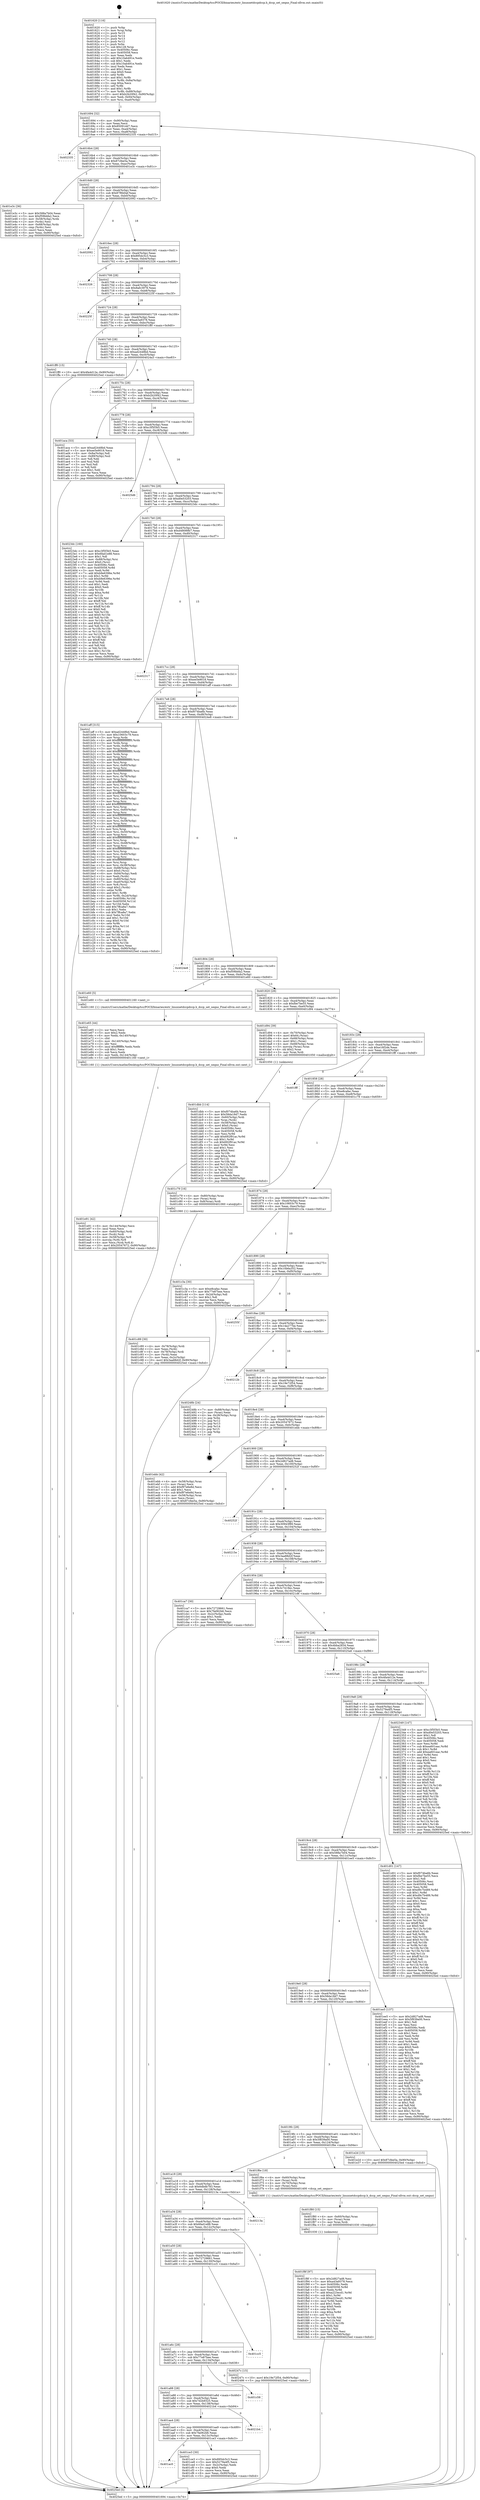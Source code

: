 digraph "0x401620" {
  label = "0x401620 (/mnt/c/Users/mathe/Desktop/tcc/POCII/binaries/extr_linuxnetdccpdccp.h_dccp_set_seqno_Final-ollvm.out::main(0))"
  labelloc = "t"
  node[shape=record]

  Entry [label="",width=0.3,height=0.3,shape=circle,fillcolor=black,style=filled]
  "0x401694" [label="{
     0x401694 [32]\l
     | [instrs]\l
     &nbsp;&nbsp;0x401694 \<+6\>: mov -0x90(%rbp),%eax\l
     &nbsp;&nbsp;0x40169a \<+2\>: mov %eax,%ecx\l
     &nbsp;&nbsp;0x40169c \<+6\>: sub $0x85091dd7,%ecx\l
     &nbsp;&nbsp;0x4016a2 \<+6\>: mov %eax,-0xa4(%rbp)\l
     &nbsp;&nbsp;0x4016a8 \<+6\>: mov %ecx,-0xa8(%rbp)\l
     &nbsp;&nbsp;0x4016ae \<+6\>: je 0000000000402335 \<main+0xd15\>\l
  }"]
  "0x402335" [label="{
     0x402335\l
  }", style=dashed]
  "0x4016b4" [label="{
     0x4016b4 [28]\l
     | [instrs]\l
     &nbsp;&nbsp;0x4016b4 \<+5\>: jmp 00000000004016b9 \<main+0x99\>\l
     &nbsp;&nbsp;0x4016b9 \<+6\>: mov -0xa4(%rbp),%eax\l
     &nbsp;&nbsp;0x4016bf \<+5\>: sub $0x87cfee5a,%eax\l
     &nbsp;&nbsp;0x4016c4 \<+6\>: mov %eax,-0xac(%rbp)\l
     &nbsp;&nbsp;0x4016ca \<+6\>: je 0000000000401e3c \<main+0x81c\>\l
  }"]
  Exit [label="",width=0.3,height=0.3,shape=circle,fillcolor=black,style=filled,peripheries=2]
  "0x401e3c" [label="{
     0x401e3c [36]\l
     | [instrs]\l
     &nbsp;&nbsp;0x401e3c \<+5\>: mov $0x588a7b04,%eax\l
     &nbsp;&nbsp;0x401e41 \<+5\>: mov $0xf59bbfa2,%ecx\l
     &nbsp;&nbsp;0x401e46 \<+4\>: mov -0x58(%rbp),%rdx\l
     &nbsp;&nbsp;0x401e4a \<+2\>: mov (%rdx),%esi\l
     &nbsp;&nbsp;0x401e4c \<+4\>: mov -0x68(%rbp),%rdx\l
     &nbsp;&nbsp;0x401e50 \<+2\>: cmp (%rdx),%esi\l
     &nbsp;&nbsp;0x401e52 \<+3\>: cmovl %ecx,%eax\l
     &nbsp;&nbsp;0x401e55 \<+6\>: mov %eax,-0x90(%rbp)\l
     &nbsp;&nbsp;0x401e5b \<+5\>: jmp 00000000004025ed \<main+0xfcd\>\l
  }"]
  "0x4016d0" [label="{
     0x4016d0 [28]\l
     | [instrs]\l
     &nbsp;&nbsp;0x4016d0 \<+5\>: jmp 00000000004016d5 \<main+0xb5\>\l
     &nbsp;&nbsp;0x4016d5 \<+6\>: mov -0xa4(%rbp),%eax\l
     &nbsp;&nbsp;0x4016db \<+5\>: sub $0x87f6b0af,%eax\l
     &nbsp;&nbsp;0x4016e0 \<+6\>: mov %eax,-0xb0(%rbp)\l
     &nbsp;&nbsp;0x4016e6 \<+6\>: je 0000000000402092 \<main+0xa72\>\l
  }"]
  "0x401f8f" [label="{
     0x401f8f [97]\l
     | [instrs]\l
     &nbsp;&nbsp;0x401f8f \<+5\>: mov $0x2d827ad8,%esi\l
     &nbsp;&nbsp;0x401f94 \<+5\>: mov $0xa43a9378,%ecx\l
     &nbsp;&nbsp;0x401f99 \<+7\>: mov 0x40506c,%edx\l
     &nbsp;&nbsp;0x401fa0 \<+8\>: mov 0x405058,%r8d\l
     &nbsp;&nbsp;0x401fa8 \<+3\>: mov %edx,%r9d\l
     &nbsp;&nbsp;0x401fab \<+7\>: add $0xa223ecd1,%r9d\l
     &nbsp;&nbsp;0x401fb2 \<+4\>: sub $0x1,%r9d\l
     &nbsp;&nbsp;0x401fb6 \<+7\>: sub $0xa223ecd1,%r9d\l
     &nbsp;&nbsp;0x401fbd \<+4\>: imul %r9d,%edx\l
     &nbsp;&nbsp;0x401fc1 \<+3\>: and $0x1,%edx\l
     &nbsp;&nbsp;0x401fc4 \<+3\>: cmp $0x0,%edx\l
     &nbsp;&nbsp;0x401fc7 \<+4\>: sete %r10b\l
     &nbsp;&nbsp;0x401fcb \<+4\>: cmp $0xa,%r8d\l
     &nbsp;&nbsp;0x401fcf \<+4\>: setl %r11b\l
     &nbsp;&nbsp;0x401fd3 \<+3\>: mov %r10b,%bl\l
     &nbsp;&nbsp;0x401fd6 \<+3\>: and %r11b,%bl\l
     &nbsp;&nbsp;0x401fd9 \<+3\>: xor %r11b,%r10b\l
     &nbsp;&nbsp;0x401fdc \<+3\>: or %r10b,%bl\l
     &nbsp;&nbsp;0x401fdf \<+3\>: test $0x1,%bl\l
     &nbsp;&nbsp;0x401fe2 \<+3\>: cmovne %ecx,%esi\l
     &nbsp;&nbsp;0x401fe5 \<+6\>: mov %esi,-0x90(%rbp)\l
     &nbsp;&nbsp;0x401feb \<+5\>: jmp 00000000004025ed \<main+0xfcd\>\l
  }"]
  "0x402092" [label="{
     0x402092\l
  }", style=dashed]
  "0x4016ec" [label="{
     0x4016ec [28]\l
     | [instrs]\l
     &nbsp;&nbsp;0x4016ec \<+5\>: jmp 00000000004016f1 \<main+0xd1\>\l
     &nbsp;&nbsp;0x4016f1 \<+6\>: mov -0xa4(%rbp),%eax\l
     &nbsp;&nbsp;0x4016f7 \<+5\>: sub $0x895dc5c3,%eax\l
     &nbsp;&nbsp;0x4016fc \<+6\>: mov %eax,-0xb4(%rbp)\l
     &nbsp;&nbsp;0x401702 \<+6\>: je 0000000000402326 \<main+0xd06\>\l
  }"]
  "0x401f80" [label="{
     0x401f80 [15]\l
     | [instrs]\l
     &nbsp;&nbsp;0x401f80 \<+4\>: mov -0x60(%rbp),%rax\l
     &nbsp;&nbsp;0x401f84 \<+3\>: mov (%rax),%rax\l
     &nbsp;&nbsp;0x401f87 \<+3\>: mov %rax,%rdi\l
     &nbsp;&nbsp;0x401f8a \<+5\>: call 0000000000401030 \<free@plt\>\l
     | [calls]\l
     &nbsp;&nbsp;0x401030 \{1\} (unknown)\l
  }"]
  "0x402326" [label="{
     0x402326\l
  }", style=dashed]
  "0x401708" [label="{
     0x401708 [28]\l
     | [instrs]\l
     &nbsp;&nbsp;0x401708 \<+5\>: jmp 000000000040170d \<main+0xed\>\l
     &nbsp;&nbsp;0x40170d \<+6\>: mov -0xa4(%rbp),%eax\l
     &nbsp;&nbsp;0x401713 \<+5\>: sub $0x8afc3978,%eax\l
     &nbsp;&nbsp;0x401718 \<+6\>: mov %eax,-0xb8(%rbp)\l
     &nbsp;&nbsp;0x40171e \<+6\>: je 000000000040225f \<main+0xc3f\>\l
  }"]
  "0x401e91" [label="{
     0x401e91 [42]\l
     | [instrs]\l
     &nbsp;&nbsp;0x401e91 \<+6\>: mov -0x144(%rbp),%ecx\l
     &nbsp;&nbsp;0x401e97 \<+3\>: imul %eax,%ecx\l
     &nbsp;&nbsp;0x401e9a \<+4\>: mov -0x60(%rbp),%rdi\l
     &nbsp;&nbsp;0x401e9e \<+3\>: mov (%rdi),%rdi\l
     &nbsp;&nbsp;0x401ea1 \<+4\>: mov -0x58(%rbp),%r8\l
     &nbsp;&nbsp;0x401ea5 \<+3\>: movslq (%r8),%r8\l
     &nbsp;&nbsp;0x401ea8 \<+4\>: mov %ecx,(%rdi,%r8,4)\l
     &nbsp;&nbsp;0x401eac \<+10\>: movl $0x20547672,-0x90(%rbp)\l
     &nbsp;&nbsp;0x401eb6 \<+5\>: jmp 00000000004025ed \<main+0xfcd\>\l
  }"]
  "0x40225f" [label="{
     0x40225f\l
  }", style=dashed]
  "0x401724" [label="{
     0x401724 [28]\l
     | [instrs]\l
     &nbsp;&nbsp;0x401724 \<+5\>: jmp 0000000000401729 \<main+0x109\>\l
     &nbsp;&nbsp;0x401729 \<+6\>: mov -0xa4(%rbp),%eax\l
     &nbsp;&nbsp;0x40172f \<+5\>: sub $0xa43a9378,%eax\l
     &nbsp;&nbsp;0x401734 \<+6\>: mov %eax,-0xbc(%rbp)\l
     &nbsp;&nbsp;0x40173a \<+6\>: je 0000000000401ff0 \<main+0x9d0\>\l
  }"]
  "0x401e65" [label="{
     0x401e65 [44]\l
     | [instrs]\l
     &nbsp;&nbsp;0x401e65 \<+2\>: xor %ecx,%ecx\l
     &nbsp;&nbsp;0x401e67 \<+5\>: mov $0x2,%edx\l
     &nbsp;&nbsp;0x401e6c \<+6\>: mov %edx,-0x140(%rbp)\l
     &nbsp;&nbsp;0x401e72 \<+1\>: cltd\l
     &nbsp;&nbsp;0x401e73 \<+6\>: mov -0x140(%rbp),%esi\l
     &nbsp;&nbsp;0x401e79 \<+2\>: idiv %esi\l
     &nbsp;&nbsp;0x401e7b \<+6\>: imul $0xfffffffe,%edx,%edx\l
     &nbsp;&nbsp;0x401e81 \<+3\>: sub $0x1,%ecx\l
     &nbsp;&nbsp;0x401e84 \<+2\>: sub %ecx,%edx\l
     &nbsp;&nbsp;0x401e86 \<+6\>: mov %edx,-0x144(%rbp)\l
     &nbsp;&nbsp;0x401e8c \<+5\>: call 0000000000401160 \<next_i\>\l
     | [calls]\l
     &nbsp;&nbsp;0x401160 \{1\} (/mnt/c/Users/mathe/Desktop/tcc/POCII/binaries/extr_linuxnetdccpdccp.h_dccp_set_seqno_Final-ollvm.out::next_i)\l
  }"]
  "0x401ff0" [label="{
     0x401ff0 [15]\l
     | [instrs]\l
     &nbsp;&nbsp;0x401ff0 \<+10\>: movl $0x4fa4d12e,-0x90(%rbp)\l
     &nbsp;&nbsp;0x401ffa \<+5\>: jmp 00000000004025ed \<main+0xfcd\>\l
  }"]
  "0x401740" [label="{
     0x401740 [28]\l
     | [instrs]\l
     &nbsp;&nbsp;0x401740 \<+5\>: jmp 0000000000401745 \<main+0x125\>\l
     &nbsp;&nbsp;0x401745 \<+6\>: mov -0xa4(%rbp),%eax\l
     &nbsp;&nbsp;0x40174b \<+5\>: sub $0xad2448bd,%eax\l
     &nbsp;&nbsp;0x401750 \<+6\>: mov %eax,-0xc0(%rbp)\l
     &nbsp;&nbsp;0x401756 \<+6\>: je 00000000004024a3 \<main+0xe83\>\l
  }"]
  "0x401dbb" [label="{
     0x401dbb [114]\l
     | [instrs]\l
     &nbsp;&nbsp;0x401dbb \<+5\>: mov $0xf074ba6b,%ecx\l
     &nbsp;&nbsp;0x401dc0 \<+5\>: mov $0x58da18d7,%edx\l
     &nbsp;&nbsp;0x401dc5 \<+4\>: mov -0x60(%rbp),%rdi\l
     &nbsp;&nbsp;0x401dc9 \<+3\>: mov %rax,(%rdi)\l
     &nbsp;&nbsp;0x401dcc \<+4\>: mov -0x58(%rbp),%rax\l
     &nbsp;&nbsp;0x401dd0 \<+6\>: movl $0x0,(%rax)\l
     &nbsp;&nbsp;0x401dd6 \<+7\>: mov 0x40506c,%esi\l
     &nbsp;&nbsp;0x401ddd \<+8\>: mov 0x405058,%r8d\l
     &nbsp;&nbsp;0x401de5 \<+3\>: mov %esi,%r9d\l
     &nbsp;&nbsp;0x401de8 \<+7\>: add $0x692f91ac,%r9d\l
     &nbsp;&nbsp;0x401def \<+4\>: sub $0x1,%r9d\l
     &nbsp;&nbsp;0x401df3 \<+7\>: sub $0x692f91ac,%r9d\l
     &nbsp;&nbsp;0x401dfa \<+4\>: imul %r9d,%esi\l
     &nbsp;&nbsp;0x401dfe \<+3\>: and $0x1,%esi\l
     &nbsp;&nbsp;0x401e01 \<+3\>: cmp $0x0,%esi\l
     &nbsp;&nbsp;0x401e04 \<+4\>: sete %r10b\l
     &nbsp;&nbsp;0x401e08 \<+4\>: cmp $0xa,%r8d\l
     &nbsp;&nbsp;0x401e0c \<+4\>: setl %r11b\l
     &nbsp;&nbsp;0x401e10 \<+3\>: mov %r10b,%bl\l
     &nbsp;&nbsp;0x401e13 \<+3\>: and %r11b,%bl\l
     &nbsp;&nbsp;0x401e16 \<+3\>: xor %r11b,%r10b\l
     &nbsp;&nbsp;0x401e19 \<+3\>: or %r10b,%bl\l
     &nbsp;&nbsp;0x401e1c \<+3\>: test $0x1,%bl\l
     &nbsp;&nbsp;0x401e1f \<+3\>: cmovne %edx,%ecx\l
     &nbsp;&nbsp;0x401e22 \<+6\>: mov %ecx,-0x90(%rbp)\l
     &nbsp;&nbsp;0x401e28 \<+5\>: jmp 00000000004025ed \<main+0xfcd\>\l
  }"]
  "0x4024a3" [label="{
     0x4024a3\l
  }", style=dashed]
  "0x40175c" [label="{
     0x40175c [28]\l
     | [instrs]\l
     &nbsp;&nbsp;0x40175c \<+5\>: jmp 0000000000401761 \<main+0x141\>\l
     &nbsp;&nbsp;0x401761 \<+6\>: mov -0xa4(%rbp),%eax\l
     &nbsp;&nbsp;0x401767 \<+5\>: sub $0xb2b20f42,%eax\l
     &nbsp;&nbsp;0x40176c \<+6\>: mov %eax,-0xc4(%rbp)\l
     &nbsp;&nbsp;0x401772 \<+6\>: je 0000000000401aca \<main+0x4aa\>\l
  }"]
  "0x401ac0" [label="{
     0x401ac0\l
  }", style=dashed]
  "0x401aca" [label="{
     0x401aca [53]\l
     | [instrs]\l
     &nbsp;&nbsp;0x401aca \<+5\>: mov $0xad2448bd,%eax\l
     &nbsp;&nbsp;0x401acf \<+5\>: mov $0xee5e9018,%ecx\l
     &nbsp;&nbsp;0x401ad4 \<+6\>: mov -0x8a(%rbp),%dl\l
     &nbsp;&nbsp;0x401ada \<+7\>: mov -0x89(%rbp),%sil\l
     &nbsp;&nbsp;0x401ae1 \<+3\>: mov %dl,%dil\l
     &nbsp;&nbsp;0x401ae4 \<+3\>: and %sil,%dil\l
     &nbsp;&nbsp;0x401ae7 \<+3\>: xor %sil,%dl\l
     &nbsp;&nbsp;0x401aea \<+3\>: or %dl,%dil\l
     &nbsp;&nbsp;0x401aed \<+4\>: test $0x1,%dil\l
     &nbsp;&nbsp;0x401af1 \<+3\>: cmovne %ecx,%eax\l
     &nbsp;&nbsp;0x401af4 \<+6\>: mov %eax,-0x90(%rbp)\l
     &nbsp;&nbsp;0x401afa \<+5\>: jmp 00000000004025ed \<main+0xfcd\>\l
  }"]
  "0x401778" [label="{
     0x401778 [28]\l
     | [instrs]\l
     &nbsp;&nbsp;0x401778 \<+5\>: jmp 000000000040177d \<main+0x15d\>\l
     &nbsp;&nbsp;0x40177d \<+6\>: mov -0xa4(%rbp),%eax\l
     &nbsp;&nbsp;0x401783 \<+5\>: sub $0xc3f5f3b5,%eax\l
     &nbsp;&nbsp;0x401788 \<+6\>: mov %eax,-0xc8(%rbp)\l
     &nbsp;&nbsp;0x40178e \<+6\>: je 00000000004025d6 \<main+0xfb6\>\l
  }"]
  "0x4025ed" [label="{
     0x4025ed [5]\l
     | [instrs]\l
     &nbsp;&nbsp;0x4025ed \<+5\>: jmp 0000000000401694 \<main+0x74\>\l
  }"]
  "0x401620" [label="{
     0x401620 [116]\l
     | [instrs]\l
     &nbsp;&nbsp;0x401620 \<+1\>: push %rbp\l
     &nbsp;&nbsp;0x401621 \<+3\>: mov %rsp,%rbp\l
     &nbsp;&nbsp;0x401624 \<+2\>: push %r15\l
     &nbsp;&nbsp;0x401626 \<+2\>: push %r14\l
     &nbsp;&nbsp;0x401628 \<+2\>: push %r13\l
     &nbsp;&nbsp;0x40162a \<+2\>: push %r12\l
     &nbsp;&nbsp;0x40162c \<+1\>: push %rbx\l
     &nbsp;&nbsp;0x40162d \<+7\>: sub $0x128,%rsp\l
     &nbsp;&nbsp;0x401634 \<+7\>: mov 0x40506c,%eax\l
     &nbsp;&nbsp;0x40163b \<+7\>: mov 0x405058,%ecx\l
     &nbsp;&nbsp;0x401642 \<+2\>: mov %eax,%edx\l
     &nbsp;&nbsp;0x401644 \<+6\>: add $0x10ab491e,%edx\l
     &nbsp;&nbsp;0x40164a \<+3\>: sub $0x1,%edx\l
     &nbsp;&nbsp;0x40164d \<+6\>: sub $0x10ab491e,%edx\l
     &nbsp;&nbsp;0x401653 \<+3\>: imul %edx,%eax\l
     &nbsp;&nbsp;0x401656 \<+3\>: and $0x1,%eax\l
     &nbsp;&nbsp;0x401659 \<+3\>: cmp $0x0,%eax\l
     &nbsp;&nbsp;0x40165c \<+4\>: sete %r8b\l
     &nbsp;&nbsp;0x401660 \<+4\>: and $0x1,%r8b\l
     &nbsp;&nbsp;0x401664 \<+7\>: mov %r8b,-0x8a(%rbp)\l
     &nbsp;&nbsp;0x40166b \<+3\>: cmp $0xa,%ecx\l
     &nbsp;&nbsp;0x40166e \<+4\>: setl %r8b\l
     &nbsp;&nbsp;0x401672 \<+4\>: and $0x1,%r8b\l
     &nbsp;&nbsp;0x401676 \<+7\>: mov %r8b,-0x89(%rbp)\l
     &nbsp;&nbsp;0x40167d \<+10\>: movl $0xb2b20f42,-0x90(%rbp)\l
     &nbsp;&nbsp;0x401687 \<+6\>: mov %edi,-0x94(%rbp)\l
     &nbsp;&nbsp;0x40168d \<+7\>: mov %rsi,-0xa0(%rbp)\l
  }"]
  "0x401ce3" [label="{
     0x401ce3 [30]\l
     | [instrs]\l
     &nbsp;&nbsp;0x401ce3 \<+5\>: mov $0x895dc5c3,%eax\l
     &nbsp;&nbsp;0x401ce8 \<+5\>: mov $0x5279a4f5,%ecx\l
     &nbsp;&nbsp;0x401ced \<+3\>: mov -0x2c(%rbp),%edx\l
     &nbsp;&nbsp;0x401cf0 \<+3\>: cmp $0x0,%edx\l
     &nbsp;&nbsp;0x401cf3 \<+3\>: cmove %ecx,%eax\l
     &nbsp;&nbsp;0x401cf6 \<+6\>: mov %eax,-0x90(%rbp)\l
     &nbsp;&nbsp;0x401cfc \<+5\>: jmp 00000000004025ed \<main+0xfcd\>\l
  }"]
  "0x4025d6" [label="{
     0x4025d6\l
  }", style=dashed]
  "0x401794" [label="{
     0x401794 [28]\l
     | [instrs]\l
     &nbsp;&nbsp;0x401794 \<+5\>: jmp 0000000000401799 \<main+0x179\>\l
     &nbsp;&nbsp;0x401799 \<+6\>: mov -0xa4(%rbp),%eax\l
     &nbsp;&nbsp;0x40179f \<+5\>: sub $0xd0e53203,%eax\l
     &nbsp;&nbsp;0x4017a4 \<+6\>: mov %eax,-0xcc(%rbp)\l
     &nbsp;&nbsp;0x4017aa \<+6\>: je 00000000004023dc \<main+0xdbc\>\l
  }"]
  "0x401aa4" [label="{
     0x401aa4 [28]\l
     | [instrs]\l
     &nbsp;&nbsp;0x401aa4 \<+5\>: jmp 0000000000401aa9 \<main+0x489\>\l
     &nbsp;&nbsp;0x401aa9 \<+6\>: mov -0xa4(%rbp),%eax\l
     &nbsp;&nbsp;0x401aaf \<+5\>: sub $0x7fa062b6,%eax\l
     &nbsp;&nbsp;0x401ab4 \<+6\>: mov %eax,-0x13c(%rbp)\l
     &nbsp;&nbsp;0x401aba \<+6\>: je 0000000000401ce3 \<main+0x6c3\>\l
  }"]
  "0x4023dc" [label="{
     0x4023dc [160]\l
     | [instrs]\l
     &nbsp;&nbsp;0x4023dc \<+5\>: mov $0xc3f5f3b5,%eax\l
     &nbsp;&nbsp;0x4023e1 \<+5\>: mov $0x6fad1e88,%ecx\l
     &nbsp;&nbsp;0x4023e6 \<+2\>: mov $0x1,%dl\l
     &nbsp;&nbsp;0x4023e8 \<+7\>: mov -0x88(%rbp),%rsi\l
     &nbsp;&nbsp;0x4023ef \<+6\>: movl $0x0,(%rsi)\l
     &nbsp;&nbsp;0x4023f5 \<+7\>: mov 0x40506c,%edi\l
     &nbsp;&nbsp;0x4023fc \<+8\>: mov 0x405058,%r8d\l
     &nbsp;&nbsp;0x402404 \<+3\>: mov %edi,%r9d\l
     &nbsp;&nbsp;0x402407 \<+7\>: add $0xb9e6396e,%r9d\l
     &nbsp;&nbsp;0x40240e \<+4\>: sub $0x1,%r9d\l
     &nbsp;&nbsp;0x402412 \<+7\>: sub $0xb9e6396e,%r9d\l
     &nbsp;&nbsp;0x402419 \<+4\>: imul %r9d,%edi\l
     &nbsp;&nbsp;0x40241d \<+3\>: and $0x1,%edi\l
     &nbsp;&nbsp;0x402420 \<+3\>: cmp $0x0,%edi\l
     &nbsp;&nbsp;0x402423 \<+4\>: sete %r10b\l
     &nbsp;&nbsp;0x402427 \<+4\>: cmp $0xa,%r8d\l
     &nbsp;&nbsp;0x40242b \<+4\>: setl %r11b\l
     &nbsp;&nbsp;0x40242f \<+3\>: mov %r10b,%bl\l
     &nbsp;&nbsp;0x402432 \<+3\>: xor $0xff,%bl\l
     &nbsp;&nbsp;0x402435 \<+3\>: mov %r11b,%r14b\l
     &nbsp;&nbsp;0x402438 \<+4\>: xor $0xff,%r14b\l
     &nbsp;&nbsp;0x40243c \<+3\>: xor $0x0,%dl\l
     &nbsp;&nbsp;0x40243f \<+3\>: mov %bl,%r15b\l
     &nbsp;&nbsp;0x402442 \<+4\>: and $0x0,%r15b\l
     &nbsp;&nbsp;0x402446 \<+3\>: and %dl,%r10b\l
     &nbsp;&nbsp;0x402449 \<+3\>: mov %r14b,%r12b\l
     &nbsp;&nbsp;0x40244c \<+4\>: and $0x0,%r12b\l
     &nbsp;&nbsp;0x402450 \<+3\>: and %dl,%r11b\l
     &nbsp;&nbsp;0x402453 \<+3\>: or %r10b,%r15b\l
     &nbsp;&nbsp;0x402456 \<+3\>: or %r11b,%r12b\l
     &nbsp;&nbsp;0x402459 \<+3\>: xor %r12b,%r15b\l
     &nbsp;&nbsp;0x40245c \<+3\>: or %r14b,%bl\l
     &nbsp;&nbsp;0x40245f \<+3\>: xor $0xff,%bl\l
     &nbsp;&nbsp;0x402462 \<+3\>: or $0x0,%dl\l
     &nbsp;&nbsp;0x402465 \<+2\>: and %dl,%bl\l
     &nbsp;&nbsp;0x402467 \<+3\>: or %bl,%r15b\l
     &nbsp;&nbsp;0x40246a \<+4\>: test $0x1,%r15b\l
     &nbsp;&nbsp;0x40246e \<+3\>: cmovne %ecx,%eax\l
     &nbsp;&nbsp;0x402471 \<+6\>: mov %eax,-0x90(%rbp)\l
     &nbsp;&nbsp;0x402477 \<+5\>: jmp 00000000004025ed \<main+0xfcd\>\l
  }"]
  "0x4017b0" [label="{
     0x4017b0 [28]\l
     | [instrs]\l
     &nbsp;&nbsp;0x4017b0 \<+5\>: jmp 00000000004017b5 \<main+0x195\>\l
     &nbsp;&nbsp;0x4017b5 \<+6\>: mov -0xa4(%rbp),%eax\l
     &nbsp;&nbsp;0x4017bb \<+5\>: sub $0xd48089b7,%eax\l
     &nbsp;&nbsp;0x4017c0 \<+6\>: mov %eax,-0xd0(%rbp)\l
     &nbsp;&nbsp;0x4017c6 \<+6\>: je 0000000000402317 \<main+0xcf7\>\l
  }"]
  "0x4021b4" [label="{
     0x4021b4\l
  }", style=dashed]
  "0x402317" [label="{
     0x402317\l
  }", style=dashed]
  "0x4017cc" [label="{
     0x4017cc [28]\l
     | [instrs]\l
     &nbsp;&nbsp;0x4017cc \<+5\>: jmp 00000000004017d1 \<main+0x1b1\>\l
     &nbsp;&nbsp;0x4017d1 \<+6\>: mov -0xa4(%rbp),%eax\l
     &nbsp;&nbsp;0x4017d7 \<+5\>: sub $0xee5e9018,%eax\l
     &nbsp;&nbsp;0x4017dc \<+6\>: mov %eax,-0xd4(%rbp)\l
     &nbsp;&nbsp;0x4017e2 \<+6\>: je 0000000000401aff \<main+0x4df\>\l
  }"]
  "0x401a88" [label="{
     0x401a88 [28]\l
     | [instrs]\l
     &nbsp;&nbsp;0x401a88 \<+5\>: jmp 0000000000401a8d \<main+0x46d\>\l
     &nbsp;&nbsp;0x401a8d \<+6\>: mov -0xa4(%rbp),%eax\l
     &nbsp;&nbsp;0x401a93 \<+5\>: sub $0x7d2b9325,%eax\l
     &nbsp;&nbsp;0x401a98 \<+6\>: mov %eax,-0x138(%rbp)\l
     &nbsp;&nbsp;0x401a9e \<+6\>: je 00000000004021b4 \<main+0xb94\>\l
  }"]
  "0x401aff" [label="{
     0x401aff [315]\l
     | [instrs]\l
     &nbsp;&nbsp;0x401aff \<+5\>: mov $0xad2448bd,%eax\l
     &nbsp;&nbsp;0x401b04 \<+5\>: mov $0x10603c79,%ecx\l
     &nbsp;&nbsp;0x401b09 \<+3\>: mov %rsp,%rdx\l
     &nbsp;&nbsp;0x401b0c \<+4\>: add $0xfffffffffffffff0,%rdx\l
     &nbsp;&nbsp;0x401b10 \<+3\>: mov %rdx,%rsp\l
     &nbsp;&nbsp;0x401b13 \<+7\>: mov %rdx,-0x88(%rbp)\l
     &nbsp;&nbsp;0x401b1a \<+3\>: mov %rsp,%rdx\l
     &nbsp;&nbsp;0x401b1d \<+4\>: add $0xfffffffffffffff0,%rdx\l
     &nbsp;&nbsp;0x401b21 \<+3\>: mov %rdx,%rsp\l
     &nbsp;&nbsp;0x401b24 \<+3\>: mov %rsp,%rsi\l
     &nbsp;&nbsp;0x401b27 \<+4\>: add $0xfffffffffffffff0,%rsi\l
     &nbsp;&nbsp;0x401b2b \<+3\>: mov %rsi,%rsp\l
     &nbsp;&nbsp;0x401b2e \<+4\>: mov %rsi,-0x80(%rbp)\l
     &nbsp;&nbsp;0x401b32 \<+3\>: mov %rsp,%rsi\l
     &nbsp;&nbsp;0x401b35 \<+4\>: add $0xfffffffffffffff0,%rsi\l
     &nbsp;&nbsp;0x401b39 \<+3\>: mov %rsi,%rsp\l
     &nbsp;&nbsp;0x401b3c \<+4\>: mov %rsi,-0x78(%rbp)\l
     &nbsp;&nbsp;0x401b40 \<+3\>: mov %rsp,%rsi\l
     &nbsp;&nbsp;0x401b43 \<+4\>: add $0xfffffffffffffff0,%rsi\l
     &nbsp;&nbsp;0x401b47 \<+3\>: mov %rsi,%rsp\l
     &nbsp;&nbsp;0x401b4a \<+4\>: mov %rsi,-0x70(%rbp)\l
     &nbsp;&nbsp;0x401b4e \<+3\>: mov %rsp,%rsi\l
     &nbsp;&nbsp;0x401b51 \<+4\>: add $0xfffffffffffffff0,%rsi\l
     &nbsp;&nbsp;0x401b55 \<+3\>: mov %rsi,%rsp\l
     &nbsp;&nbsp;0x401b58 \<+4\>: mov %rsi,-0x68(%rbp)\l
     &nbsp;&nbsp;0x401b5c \<+3\>: mov %rsp,%rsi\l
     &nbsp;&nbsp;0x401b5f \<+4\>: add $0xfffffffffffffff0,%rsi\l
     &nbsp;&nbsp;0x401b63 \<+3\>: mov %rsi,%rsp\l
     &nbsp;&nbsp;0x401b66 \<+4\>: mov %rsi,-0x60(%rbp)\l
     &nbsp;&nbsp;0x401b6a \<+3\>: mov %rsp,%rsi\l
     &nbsp;&nbsp;0x401b6d \<+4\>: add $0xfffffffffffffff0,%rsi\l
     &nbsp;&nbsp;0x401b71 \<+3\>: mov %rsi,%rsp\l
     &nbsp;&nbsp;0x401b74 \<+4\>: mov %rsi,-0x58(%rbp)\l
     &nbsp;&nbsp;0x401b78 \<+3\>: mov %rsp,%rsi\l
     &nbsp;&nbsp;0x401b7b \<+4\>: add $0xfffffffffffffff0,%rsi\l
     &nbsp;&nbsp;0x401b7f \<+3\>: mov %rsi,%rsp\l
     &nbsp;&nbsp;0x401b82 \<+4\>: mov %rsi,-0x50(%rbp)\l
     &nbsp;&nbsp;0x401b86 \<+3\>: mov %rsp,%rsi\l
     &nbsp;&nbsp;0x401b89 \<+4\>: add $0xfffffffffffffff0,%rsi\l
     &nbsp;&nbsp;0x401b8d \<+3\>: mov %rsi,%rsp\l
     &nbsp;&nbsp;0x401b90 \<+4\>: mov %rsi,-0x48(%rbp)\l
     &nbsp;&nbsp;0x401b94 \<+3\>: mov %rsp,%rsi\l
     &nbsp;&nbsp;0x401b97 \<+4\>: add $0xfffffffffffffff0,%rsi\l
     &nbsp;&nbsp;0x401b9b \<+3\>: mov %rsi,%rsp\l
     &nbsp;&nbsp;0x401b9e \<+4\>: mov %rsi,-0x40(%rbp)\l
     &nbsp;&nbsp;0x401ba2 \<+3\>: mov %rsp,%rsi\l
     &nbsp;&nbsp;0x401ba5 \<+4\>: add $0xfffffffffffffff0,%rsi\l
     &nbsp;&nbsp;0x401ba9 \<+3\>: mov %rsi,%rsp\l
     &nbsp;&nbsp;0x401bac \<+4\>: mov %rsi,-0x38(%rbp)\l
     &nbsp;&nbsp;0x401bb0 \<+7\>: mov -0x88(%rbp),%rsi\l
     &nbsp;&nbsp;0x401bb7 \<+6\>: movl $0x0,(%rsi)\l
     &nbsp;&nbsp;0x401bbd \<+6\>: mov -0x94(%rbp),%edi\l
     &nbsp;&nbsp;0x401bc3 \<+2\>: mov %edi,(%rdx)\l
     &nbsp;&nbsp;0x401bc5 \<+4\>: mov -0x80(%rbp),%rsi\l
     &nbsp;&nbsp;0x401bc9 \<+7\>: mov -0xa0(%rbp),%r8\l
     &nbsp;&nbsp;0x401bd0 \<+3\>: mov %r8,(%rsi)\l
     &nbsp;&nbsp;0x401bd3 \<+3\>: cmpl $0x2,(%rdx)\l
     &nbsp;&nbsp;0x401bd6 \<+4\>: setne %r9b\l
     &nbsp;&nbsp;0x401bda \<+4\>: and $0x1,%r9b\l
     &nbsp;&nbsp;0x401bde \<+4\>: mov %r9b,-0x2d(%rbp)\l
     &nbsp;&nbsp;0x401be2 \<+8\>: mov 0x40506c,%r10d\l
     &nbsp;&nbsp;0x401bea \<+8\>: mov 0x405058,%r11d\l
     &nbsp;&nbsp;0x401bf2 \<+3\>: mov %r10d,%ebx\l
     &nbsp;&nbsp;0x401bf5 \<+6\>: add $0x7ffca8a7,%ebx\l
     &nbsp;&nbsp;0x401bfb \<+3\>: sub $0x1,%ebx\l
     &nbsp;&nbsp;0x401bfe \<+6\>: sub $0x7ffca8a7,%ebx\l
     &nbsp;&nbsp;0x401c04 \<+4\>: imul %ebx,%r10d\l
     &nbsp;&nbsp;0x401c08 \<+4\>: and $0x1,%r10d\l
     &nbsp;&nbsp;0x401c0c \<+4\>: cmp $0x0,%r10d\l
     &nbsp;&nbsp;0x401c10 \<+4\>: sete %r9b\l
     &nbsp;&nbsp;0x401c14 \<+4\>: cmp $0xa,%r11d\l
     &nbsp;&nbsp;0x401c18 \<+4\>: setl %r14b\l
     &nbsp;&nbsp;0x401c1c \<+3\>: mov %r9b,%r15b\l
     &nbsp;&nbsp;0x401c1f \<+3\>: and %r14b,%r15b\l
     &nbsp;&nbsp;0x401c22 \<+3\>: xor %r14b,%r9b\l
     &nbsp;&nbsp;0x401c25 \<+3\>: or %r9b,%r15b\l
     &nbsp;&nbsp;0x401c28 \<+4\>: test $0x1,%r15b\l
     &nbsp;&nbsp;0x401c2c \<+3\>: cmovne %ecx,%eax\l
     &nbsp;&nbsp;0x401c2f \<+6\>: mov %eax,-0x90(%rbp)\l
     &nbsp;&nbsp;0x401c35 \<+5\>: jmp 00000000004025ed \<main+0xfcd\>\l
  }"]
  "0x4017e8" [label="{
     0x4017e8 [28]\l
     | [instrs]\l
     &nbsp;&nbsp;0x4017e8 \<+5\>: jmp 00000000004017ed \<main+0x1cd\>\l
     &nbsp;&nbsp;0x4017ed \<+6\>: mov -0xa4(%rbp),%eax\l
     &nbsp;&nbsp;0x4017f3 \<+5\>: sub $0xf074ba6b,%eax\l
     &nbsp;&nbsp;0x4017f8 \<+6\>: mov %eax,-0xd8(%rbp)\l
     &nbsp;&nbsp;0x4017fe \<+6\>: je 00000000004024e8 \<main+0xec8\>\l
  }"]
  "0x401c58" [label="{
     0x401c58\l
  }", style=dashed]
  "0x401a6c" [label="{
     0x401a6c [28]\l
     | [instrs]\l
     &nbsp;&nbsp;0x401a6c \<+5\>: jmp 0000000000401a71 \<main+0x451\>\l
     &nbsp;&nbsp;0x401a71 \<+6\>: mov -0xa4(%rbp),%eax\l
     &nbsp;&nbsp;0x401a77 \<+5\>: sub $0x77e87bee,%eax\l
     &nbsp;&nbsp;0x401a7c \<+6\>: mov %eax,-0x134(%rbp)\l
     &nbsp;&nbsp;0x401a82 \<+6\>: je 0000000000401c58 \<main+0x638\>\l
  }"]
  "0x4024e8" [label="{
     0x4024e8\l
  }", style=dashed]
  "0x401804" [label="{
     0x401804 [28]\l
     | [instrs]\l
     &nbsp;&nbsp;0x401804 \<+5\>: jmp 0000000000401809 \<main+0x1e9\>\l
     &nbsp;&nbsp;0x401809 \<+6\>: mov -0xa4(%rbp),%eax\l
     &nbsp;&nbsp;0x40180f \<+5\>: sub $0xf59bbfa2,%eax\l
     &nbsp;&nbsp;0x401814 \<+6\>: mov %eax,-0xdc(%rbp)\l
     &nbsp;&nbsp;0x40181a \<+6\>: je 0000000000401e60 \<main+0x840\>\l
  }"]
  "0x401cc5" [label="{
     0x401cc5\l
  }", style=dashed]
  "0x401e60" [label="{
     0x401e60 [5]\l
     | [instrs]\l
     &nbsp;&nbsp;0x401e60 \<+5\>: call 0000000000401160 \<next_i\>\l
     | [calls]\l
     &nbsp;&nbsp;0x401160 \{1\} (/mnt/c/Users/mathe/Desktop/tcc/POCII/binaries/extr_linuxnetdccpdccp.h_dccp_set_seqno_Final-ollvm.out::next_i)\l
  }"]
  "0x401820" [label="{
     0x401820 [28]\l
     | [instrs]\l
     &nbsp;&nbsp;0x401820 \<+5\>: jmp 0000000000401825 \<main+0x205\>\l
     &nbsp;&nbsp;0x401825 \<+6\>: mov -0xa4(%rbp),%eax\l
     &nbsp;&nbsp;0x40182b \<+5\>: sub $0xfbe7be55,%eax\l
     &nbsp;&nbsp;0x401830 \<+6\>: mov %eax,-0xe0(%rbp)\l
     &nbsp;&nbsp;0x401836 \<+6\>: je 0000000000401d94 \<main+0x774\>\l
  }"]
  "0x401a50" [label="{
     0x401a50 [28]\l
     | [instrs]\l
     &nbsp;&nbsp;0x401a50 \<+5\>: jmp 0000000000401a55 \<main+0x435\>\l
     &nbsp;&nbsp;0x401a55 \<+6\>: mov -0xa4(%rbp),%eax\l
     &nbsp;&nbsp;0x401a5b \<+5\>: sub $0x72729661,%eax\l
     &nbsp;&nbsp;0x401a60 \<+6\>: mov %eax,-0x130(%rbp)\l
     &nbsp;&nbsp;0x401a66 \<+6\>: je 0000000000401cc5 \<main+0x6a5\>\l
  }"]
  "0x401d94" [label="{
     0x401d94 [39]\l
     | [instrs]\l
     &nbsp;&nbsp;0x401d94 \<+4\>: mov -0x70(%rbp),%rax\l
     &nbsp;&nbsp;0x401d98 \<+6\>: movl $0x64,(%rax)\l
     &nbsp;&nbsp;0x401d9e \<+4\>: mov -0x68(%rbp),%rax\l
     &nbsp;&nbsp;0x401da2 \<+6\>: movl $0x1,(%rax)\l
     &nbsp;&nbsp;0x401da8 \<+4\>: mov -0x68(%rbp),%rax\l
     &nbsp;&nbsp;0x401dac \<+3\>: movslq (%rax),%rax\l
     &nbsp;&nbsp;0x401daf \<+4\>: shl $0x2,%rax\l
     &nbsp;&nbsp;0x401db3 \<+3\>: mov %rax,%rdi\l
     &nbsp;&nbsp;0x401db6 \<+5\>: call 0000000000401050 \<malloc@plt\>\l
     | [calls]\l
     &nbsp;&nbsp;0x401050 \{1\} (unknown)\l
  }"]
  "0x40183c" [label="{
     0x40183c [28]\l
     | [instrs]\l
     &nbsp;&nbsp;0x40183c \<+5\>: jmp 0000000000401841 \<main+0x221\>\l
     &nbsp;&nbsp;0x401841 \<+6\>: mov -0xa4(%rbp),%eax\l
     &nbsp;&nbsp;0x401847 \<+5\>: sub $0xe16f2de,%eax\l
     &nbsp;&nbsp;0x40184c \<+6\>: mov %eax,-0xe4(%rbp)\l
     &nbsp;&nbsp;0x401852 \<+6\>: je 0000000000401fff \<main+0x9df\>\l
  }"]
  "0x40247c" [label="{
     0x40247c [15]\l
     | [instrs]\l
     &nbsp;&nbsp;0x40247c \<+10\>: movl $0x19e72f54,-0x90(%rbp)\l
     &nbsp;&nbsp;0x402486 \<+5\>: jmp 00000000004025ed \<main+0xfcd\>\l
  }"]
  "0x401fff" [label="{
     0x401fff\l
  }", style=dashed]
  "0x401858" [label="{
     0x401858 [28]\l
     | [instrs]\l
     &nbsp;&nbsp;0x401858 \<+5\>: jmp 000000000040185d \<main+0x23d\>\l
     &nbsp;&nbsp;0x40185d \<+6\>: mov -0xa4(%rbp),%eax\l
     &nbsp;&nbsp;0x401863 \<+5\>: sub $0xe8cafac,%eax\l
     &nbsp;&nbsp;0x401868 \<+6\>: mov %eax,-0xe8(%rbp)\l
     &nbsp;&nbsp;0x40186e \<+6\>: je 0000000000401c79 \<main+0x659\>\l
  }"]
  "0x401a34" [label="{
     0x401a34 [28]\l
     | [instrs]\l
     &nbsp;&nbsp;0x401a34 \<+5\>: jmp 0000000000401a39 \<main+0x419\>\l
     &nbsp;&nbsp;0x401a39 \<+6\>: mov -0xa4(%rbp),%eax\l
     &nbsp;&nbsp;0x401a3f \<+5\>: sub $0x6fad1e88,%eax\l
     &nbsp;&nbsp;0x401a44 \<+6\>: mov %eax,-0x12c(%rbp)\l
     &nbsp;&nbsp;0x401a4a \<+6\>: je 000000000040247c \<main+0xe5c\>\l
  }"]
  "0x401c79" [label="{
     0x401c79 [16]\l
     | [instrs]\l
     &nbsp;&nbsp;0x401c79 \<+4\>: mov -0x80(%rbp),%rax\l
     &nbsp;&nbsp;0x401c7d \<+3\>: mov (%rax),%rax\l
     &nbsp;&nbsp;0x401c80 \<+4\>: mov 0x8(%rax),%rdi\l
     &nbsp;&nbsp;0x401c84 \<+5\>: call 0000000000401060 \<atoi@plt\>\l
     | [calls]\l
     &nbsp;&nbsp;0x401060 \{1\} (unknown)\l
  }"]
  "0x401874" [label="{
     0x401874 [28]\l
     | [instrs]\l
     &nbsp;&nbsp;0x401874 \<+5\>: jmp 0000000000401879 \<main+0x259\>\l
     &nbsp;&nbsp;0x401879 \<+6\>: mov -0xa4(%rbp),%eax\l
     &nbsp;&nbsp;0x40187f \<+5\>: sub $0x10603c79,%eax\l
     &nbsp;&nbsp;0x401884 \<+6\>: mov %eax,-0xec(%rbp)\l
     &nbsp;&nbsp;0x40188a \<+6\>: je 0000000000401c3a \<main+0x61a\>\l
  }"]
  "0x40213a" [label="{
     0x40213a\l
  }", style=dashed]
  "0x401c3a" [label="{
     0x401c3a [30]\l
     | [instrs]\l
     &nbsp;&nbsp;0x401c3a \<+5\>: mov $0xe8cafac,%eax\l
     &nbsp;&nbsp;0x401c3f \<+5\>: mov $0x77e87bee,%ecx\l
     &nbsp;&nbsp;0x401c44 \<+3\>: mov -0x2d(%rbp),%dl\l
     &nbsp;&nbsp;0x401c47 \<+3\>: test $0x1,%dl\l
     &nbsp;&nbsp;0x401c4a \<+3\>: cmovne %ecx,%eax\l
     &nbsp;&nbsp;0x401c4d \<+6\>: mov %eax,-0x90(%rbp)\l
     &nbsp;&nbsp;0x401c53 \<+5\>: jmp 00000000004025ed \<main+0xfcd\>\l
  }"]
  "0x401890" [label="{
     0x401890 [28]\l
     | [instrs]\l
     &nbsp;&nbsp;0x401890 \<+5\>: jmp 0000000000401895 \<main+0x275\>\l
     &nbsp;&nbsp;0x401895 \<+6\>: mov -0xa4(%rbp),%eax\l
     &nbsp;&nbsp;0x40189b \<+5\>: sub $0x10b6a352,%eax\l
     &nbsp;&nbsp;0x4018a0 \<+6\>: mov %eax,-0xf0(%rbp)\l
     &nbsp;&nbsp;0x4018a6 \<+6\>: je 000000000040255f \<main+0xf3f\>\l
  }"]
  "0x401c89" [label="{
     0x401c89 [30]\l
     | [instrs]\l
     &nbsp;&nbsp;0x401c89 \<+4\>: mov -0x78(%rbp),%rdi\l
     &nbsp;&nbsp;0x401c8d \<+2\>: mov %eax,(%rdi)\l
     &nbsp;&nbsp;0x401c8f \<+4\>: mov -0x78(%rbp),%rdi\l
     &nbsp;&nbsp;0x401c93 \<+2\>: mov (%rdi),%eax\l
     &nbsp;&nbsp;0x401c95 \<+3\>: mov %eax,-0x2c(%rbp)\l
     &nbsp;&nbsp;0x401c98 \<+10\>: movl $0x3aa88d2f,-0x90(%rbp)\l
     &nbsp;&nbsp;0x401ca2 \<+5\>: jmp 00000000004025ed \<main+0xfcd\>\l
  }"]
  "0x401a18" [label="{
     0x401a18 [28]\l
     | [instrs]\l
     &nbsp;&nbsp;0x401a18 \<+5\>: jmp 0000000000401a1d \<main+0x3fd\>\l
     &nbsp;&nbsp;0x401a1d \<+6\>: mov -0xa4(%rbp),%eax\l
     &nbsp;&nbsp;0x401a23 \<+5\>: sub $0x6dbdb783,%eax\l
     &nbsp;&nbsp;0x401a28 \<+6\>: mov %eax,-0x128(%rbp)\l
     &nbsp;&nbsp;0x401a2e \<+6\>: je 000000000040213a \<main+0xb1a\>\l
  }"]
  "0x40255f" [label="{
     0x40255f\l
  }", style=dashed]
  "0x4018ac" [label="{
     0x4018ac [28]\l
     | [instrs]\l
     &nbsp;&nbsp;0x4018ac \<+5\>: jmp 00000000004018b1 \<main+0x291\>\l
     &nbsp;&nbsp;0x4018b1 \<+6\>: mov -0xa4(%rbp),%eax\l
     &nbsp;&nbsp;0x4018b7 \<+5\>: sub $0x14a277be,%eax\l
     &nbsp;&nbsp;0x4018bc \<+6\>: mov %eax,-0xf4(%rbp)\l
     &nbsp;&nbsp;0x4018c2 \<+6\>: je 000000000040212b \<main+0xb0b\>\l
  }"]
  "0x401f6e" [label="{
     0x401f6e [18]\l
     | [instrs]\l
     &nbsp;&nbsp;0x401f6e \<+4\>: mov -0x60(%rbp),%rax\l
     &nbsp;&nbsp;0x401f72 \<+3\>: mov (%rax),%rdi\l
     &nbsp;&nbsp;0x401f75 \<+4\>: mov -0x70(%rbp),%rax\l
     &nbsp;&nbsp;0x401f79 \<+2\>: mov (%rax),%esi\l
     &nbsp;&nbsp;0x401f7b \<+5\>: call 0000000000401400 \<dccp_set_seqno\>\l
     | [calls]\l
     &nbsp;&nbsp;0x401400 \{1\} (/mnt/c/Users/mathe/Desktop/tcc/POCII/binaries/extr_linuxnetdccpdccp.h_dccp_set_seqno_Final-ollvm.out::dccp_set_seqno)\l
  }"]
  "0x40212b" [label="{
     0x40212b\l
  }", style=dashed]
  "0x4018c8" [label="{
     0x4018c8 [28]\l
     | [instrs]\l
     &nbsp;&nbsp;0x4018c8 \<+5\>: jmp 00000000004018cd \<main+0x2ad\>\l
     &nbsp;&nbsp;0x4018cd \<+6\>: mov -0xa4(%rbp),%eax\l
     &nbsp;&nbsp;0x4018d3 \<+5\>: sub $0x19e72f54,%eax\l
     &nbsp;&nbsp;0x4018d8 \<+6\>: mov %eax,-0xf8(%rbp)\l
     &nbsp;&nbsp;0x4018de \<+6\>: je 000000000040248b \<main+0xe6b\>\l
  }"]
  "0x4019fc" [label="{
     0x4019fc [28]\l
     | [instrs]\l
     &nbsp;&nbsp;0x4019fc \<+5\>: jmp 0000000000401a01 \<main+0x3e1\>\l
     &nbsp;&nbsp;0x401a01 \<+6\>: mov -0xa4(%rbp),%eax\l
     &nbsp;&nbsp;0x401a07 \<+5\>: sub $0x5f839a00,%eax\l
     &nbsp;&nbsp;0x401a0c \<+6\>: mov %eax,-0x124(%rbp)\l
     &nbsp;&nbsp;0x401a12 \<+6\>: je 0000000000401f6e \<main+0x94e\>\l
  }"]
  "0x40248b" [label="{
     0x40248b [24]\l
     | [instrs]\l
     &nbsp;&nbsp;0x40248b \<+7\>: mov -0x88(%rbp),%rax\l
     &nbsp;&nbsp;0x402492 \<+2\>: mov (%rax),%eax\l
     &nbsp;&nbsp;0x402494 \<+4\>: lea -0x28(%rbp),%rsp\l
     &nbsp;&nbsp;0x402498 \<+1\>: pop %rbx\l
     &nbsp;&nbsp;0x402499 \<+2\>: pop %r12\l
     &nbsp;&nbsp;0x40249b \<+2\>: pop %r13\l
     &nbsp;&nbsp;0x40249d \<+2\>: pop %r14\l
     &nbsp;&nbsp;0x40249f \<+2\>: pop %r15\l
     &nbsp;&nbsp;0x4024a1 \<+1\>: pop %rbp\l
     &nbsp;&nbsp;0x4024a2 \<+1\>: ret\l
  }"]
  "0x4018e4" [label="{
     0x4018e4 [28]\l
     | [instrs]\l
     &nbsp;&nbsp;0x4018e4 \<+5\>: jmp 00000000004018e9 \<main+0x2c9\>\l
     &nbsp;&nbsp;0x4018e9 \<+6\>: mov -0xa4(%rbp),%eax\l
     &nbsp;&nbsp;0x4018ef \<+5\>: sub $0x20547672,%eax\l
     &nbsp;&nbsp;0x4018f4 \<+6\>: mov %eax,-0xfc(%rbp)\l
     &nbsp;&nbsp;0x4018fa \<+6\>: je 0000000000401ebb \<main+0x89b\>\l
  }"]
  "0x401e2d" [label="{
     0x401e2d [15]\l
     | [instrs]\l
     &nbsp;&nbsp;0x401e2d \<+10\>: movl $0x87cfee5a,-0x90(%rbp)\l
     &nbsp;&nbsp;0x401e37 \<+5\>: jmp 00000000004025ed \<main+0xfcd\>\l
  }"]
  "0x401ebb" [label="{
     0x401ebb [42]\l
     | [instrs]\l
     &nbsp;&nbsp;0x401ebb \<+4\>: mov -0x58(%rbp),%rax\l
     &nbsp;&nbsp;0x401ebf \<+2\>: mov (%rax),%ecx\l
     &nbsp;&nbsp;0x401ec1 \<+6\>: add $0xf97e6e8d,%ecx\l
     &nbsp;&nbsp;0x401ec7 \<+3\>: add $0x1,%ecx\l
     &nbsp;&nbsp;0x401eca \<+6\>: sub $0xf97e6e8d,%ecx\l
     &nbsp;&nbsp;0x401ed0 \<+4\>: mov -0x58(%rbp),%rax\l
     &nbsp;&nbsp;0x401ed4 \<+2\>: mov %ecx,(%rax)\l
     &nbsp;&nbsp;0x401ed6 \<+10\>: movl $0x87cfee5a,-0x90(%rbp)\l
     &nbsp;&nbsp;0x401ee0 \<+5\>: jmp 00000000004025ed \<main+0xfcd\>\l
  }"]
  "0x401900" [label="{
     0x401900 [28]\l
     | [instrs]\l
     &nbsp;&nbsp;0x401900 \<+5\>: jmp 0000000000401905 \<main+0x2e5\>\l
     &nbsp;&nbsp;0x401905 \<+6\>: mov -0xa4(%rbp),%eax\l
     &nbsp;&nbsp;0x40190b \<+5\>: sub $0x2d827ad8,%eax\l
     &nbsp;&nbsp;0x401910 \<+6\>: mov %eax,-0x100(%rbp)\l
     &nbsp;&nbsp;0x401916 \<+6\>: je 000000000040252f \<main+0xf0f\>\l
  }"]
  "0x4019e0" [label="{
     0x4019e0 [28]\l
     | [instrs]\l
     &nbsp;&nbsp;0x4019e0 \<+5\>: jmp 00000000004019e5 \<main+0x3c5\>\l
     &nbsp;&nbsp;0x4019e5 \<+6\>: mov -0xa4(%rbp),%eax\l
     &nbsp;&nbsp;0x4019eb \<+5\>: sub $0x58da18d7,%eax\l
     &nbsp;&nbsp;0x4019f0 \<+6\>: mov %eax,-0x120(%rbp)\l
     &nbsp;&nbsp;0x4019f6 \<+6\>: je 0000000000401e2d \<main+0x80d\>\l
  }"]
  "0x40252f" [label="{
     0x40252f\l
  }", style=dashed]
  "0x40191c" [label="{
     0x40191c [28]\l
     | [instrs]\l
     &nbsp;&nbsp;0x40191c \<+5\>: jmp 0000000000401921 \<main+0x301\>\l
     &nbsp;&nbsp;0x401921 \<+6\>: mov -0xa4(%rbp),%eax\l
     &nbsp;&nbsp;0x401927 \<+5\>: sub $0x30943f89,%eax\l
     &nbsp;&nbsp;0x40192c \<+6\>: mov %eax,-0x104(%rbp)\l
     &nbsp;&nbsp;0x401932 \<+6\>: je 000000000040215e \<main+0xb3e\>\l
  }"]
  "0x401ee5" [label="{
     0x401ee5 [137]\l
     | [instrs]\l
     &nbsp;&nbsp;0x401ee5 \<+5\>: mov $0x2d827ad8,%eax\l
     &nbsp;&nbsp;0x401eea \<+5\>: mov $0x5f839a00,%ecx\l
     &nbsp;&nbsp;0x401eef \<+2\>: mov $0x1,%dl\l
     &nbsp;&nbsp;0x401ef1 \<+2\>: xor %esi,%esi\l
     &nbsp;&nbsp;0x401ef3 \<+7\>: mov 0x40506c,%edi\l
     &nbsp;&nbsp;0x401efa \<+8\>: mov 0x405058,%r8d\l
     &nbsp;&nbsp;0x401f02 \<+3\>: sub $0x1,%esi\l
     &nbsp;&nbsp;0x401f05 \<+3\>: mov %edi,%r9d\l
     &nbsp;&nbsp;0x401f08 \<+3\>: add %esi,%r9d\l
     &nbsp;&nbsp;0x401f0b \<+4\>: imul %r9d,%edi\l
     &nbsp;&nbsp;0x401f0f \<+3\>: and $0x1,%edi\l
     &nbsp;&nbsp;0x401f12 \<+3\>: cmp $0x0,%edi\l
     &nbsp;&nbsp;0x401f15 \<+4\>: sete %r10b\l
     &nbsp;&nbsp;0x401f19 \<+4\>: cmp $0xa,%r8d\l
     &nbsp;&nbsp;0x401f1d \<+4\>: setl %r11b\l
     &nbsp;&nbsp;0x401f21 \<+3\>: mov %r10b,%bl\l
     &nbsp;&nbsp;0x401f24 \<+3\>: xor $0xff,%bl\l
     &nbsp;&nbsp;0x401f27 \<+3\>: mov %r11b,%r14b\l
     &nbsp;&nbsp;0x401f2a \<+4\>: xor $0xff,%r14b\l
     &nbsp;&nbsp;0x401f2e \<+3\>: xor $0x1,%dl\l
     &nbsp;&nbsp;0x401f31 \<+3\>: mov %bl,%r15b\l
     &nbsp;&nbsp;0x401f34 \<+4\>: and $0xff,%r15b\l
     &nbsp;&nbsp;0x401f38 \<+3\>: and %dl,%r10b\l
     &nbsp;&nbsp;0x401f3b \<+3\>: mov %r14b,%r12b\l
     &nbsp;&nbsp;0x401f3e \<+4\>: and $0xff,%r12b\l
     &nbsp;&nbsp;0x401f42 \<+3\>: and %dl,%r11b\l
     &nbsp;&nbsp;0x401f45 \<+3\>: or %r10b,%r15b\l
     &nbsp;&nbsp;0x401f48 \<+3\>: or %r11b,%r12b\l
     &nbsp;&nbsp;0x401f4b \<+3\>: xor %r12b,%r15b\l
     &nbsp;&nbsp;0x401f4e \<+3\>: or %r14b,%bl\l
     &nbsp;&nbsp;0x401f51 \<+3\>: xor $0xff,%bl\l
     &nbsp;&nbsp;0x401f54 \<+3\>: or $0x1,%dl\l
     &nbsp;&nbsp;0x401f57 \<+2\>: and %dl,%bl\l
     &nbsp;&nbsp;0x401f59 \<+3\>: or %bl,%r15b\l
     &nbsp;&nbsp;0x401f5c \<+4\>: test $0x1,%r15b\l
     &nbsp;&nbsp;0x401f60 \<+3\>: cmovne %ecx,%eax\l
     &nbsp;&nbsp;0x401f63 \<+6\>: mov %eax,-0x90(%rbp)\l
     &nbsp;&nbsp;0x401f69 \<+5\>: jmp 00000000004025ed \<main+0xfcd\>\l
  }"]
  "0x40215e" [label="{
     0x40215e\l
  }", style=dashed]
  "0x401938" [label="{
     0x401938 [28]\l
     | [instrs]\l
     &nbsp;&nbsp;0x401938 \<+5\>: jmp 000000000040193d \<main+0x31d\>\l
     &nbsp;&nbsp;0x40193d \<+6\>: mov -0xa4(%rbp),%eax\l
     &nbsp;&nbsp;0x401943 \<+5\>: sub $0x3aa88d2f,%eax\l
     &nbsp;&nbsp;0x401948 \<+6\>: mov %eax,-0x108(%rbp)\l
     &nbsp;&nbsp;0x40194e \<+6\>: je 0000000000401ca7 \<main+0x687\>\l
  }"]
  "0x4019c4" [label="{
     0x4019c4 [28]\l
     | [instrs]\l
     &nbsp;&nbsp;0x4019c4 \<+5\>: jmp 00000000004019c9 \<main+0x3a9\>\l
     &nbsp;&nbsp;0x4019c9 \<+6\>: mov -0xa4(%rbp),%eax\l
     &nbsp;&nbsp;0x4019cf \<+5\>: sub $0x588a7b04,%eax\l
     &nbsp;&nbsp;0x4019d4 \<+6\>: mov %eax,-0x11c(%rbp)\l
     &nbsp;&nbsp;0x4019da \<+6\>: je 0000000000401ee5 \<main+0x8c5\>\l
  }"]
  "0x401ca7" [label="{
     0x401ca7 [30]\l
     | [instrs]\l
     &nbsp;&nbsp;0x401ca7 \<+5\>: mov $0x72729661,%eax\l
     &nbsp;&nbsp;0x401cac \<+5\>: mov $0x7fa062b6,%ecx\l
     &nbsp;&nbsp;0x401cb1 \<+3\>: mov -0x2c(%rbp),%edx\l
     &nbsp;&nbsp;0x401cb4 \<+3\>: cmp $0x1,%edx\l
     &nbsp;&nbsp;0x401cb7 \<+3\>: cmovl %ecx,%eax\l
     &nbsp;&nbsp;0x401cba \<+6\>: mov %eax,-0x90(%rbp)\l
     &nbsp;&nbsp;0x401cc0 \<+5\>: jmp 00000000004025ed \<main+0xfcd\>\l
  }"]
  "0x401954" [label="{
     0x401954 [28]\l
     | [instrs]\l
     &nbsp;&nbsp;0x401954 \<+5\>: jmp 0000000000401959 \<main+0x339\>\l
     &nbsp;&nbsp;0x401959 \<+6\>: mov -0xa4(%rbp),%eax\l
     &nbsp;&nbsp;0x40195f \<+5\>: sub $0x3c7419ec,%eax\l
     &nbsp;&nbsp;0x401964 \<+6\>: mov %eax,-0x10c(%rbp)\l
     &nbsp;&nbsp;0x40196a \<+6\>: je 00000000004021d6 \<main+0xbb6\>\l
  }"]
  "0x401d01" [label="{
     0x401d01 [147]\l
     | [instrs]\l
     &nbsp;&nbsp;0x401d01 \<+5\>: mov $0xf074ba6b,%eax\l
     &nbsp;&nbsp;0x401d06 \<+5\>: mov $0xfbe7be55,%ecx\l
     &nbsp;&nbsp;0x401d0b \<+2\>: mov $0x1,%dl\l
     &nbsp;&nbsp;0x401d0d \<+7\>: mov 0x40506c,%esi\l
     &nbsp;&nbsp;0x401d14 \<+7\>: mov 0x405058,%edi\l
     &nbsp;&nbsp;0x401d1b \<+3\>: mov %esi,%r8d\l
     &nbsp;&nbsp;0x401d1e \<+7\>: sub $0xd9c7b489,%r8d\l
     &nbsp;&nbsp;0x401d25 \<+4\>: sub $0x1,%r8d\l
     &nbsp;&nbsp;0x401d29 \<+7\>: add $0xd9c7b489,%r8d\l
     &nbsp;&nbsp;0x401d30 \<+4\>: imul %r8d,%esi\l
     &nbsp;&nbsp;0x401d34 \<+3\>: and $0x1,%esi\l
     &nbsp;&nbsp;0x401d37 \<+3\>: cmp $0x0,%esi\l
     &nbsp;&nbsp;0x401d3a \<+4\>: sete %r9b\l
     &nbsp;&nbsp;0x401d3e \<+3\>: cmp $0xa,%edi\l
     &nbsp;&nbsp;0x401d41 \<+4\>: setl %r10b\l
     &nbsp;&nbsp;0x401d45 \<+3\>: mov %r9b,%r11b\l
     &nbsp;&nbsp;0x401d48 \<+4\>: xor $0xff,%r11b\l
     &nbsp;&nbsp;0x401d4c \<+3\>: mov %r10b,%bl\l
     &nbsp;&nbsp;0x401d4f \<+3\>: xor $0xff,%bl\l
     &nbsp;&nbsp;0x401d52 \<+3\>: xor $0x0,%dl\l
     &nbsp;&nbsp;0x401d55 \<+3\>: mov %r11b,%r14b\l
     &nbsp;&nbsp;0x401d58 \<+4\>: and $0x0,%r14b\l
     &nbsp;&nbsp;0x401d5c \<+3\>: and %dl,%r9b\l
     &nbsp;&nbsp;0x401d5f \<+3\>: mov %bl,%r15b\l
     &nbsp;&nbsp;0x401d62 \<+4\>: and $0x0,%r15b\l
     &nbsp;&nbsp;0x401d66 \<+3\>: and %dl,%r10b\l
     &nbsp;&nbsp;0x401d69 \<+3\>: or %r9b,%r14b\l
     &nbsp;&nbsp;0x401d6c \<+3\>: or %r10b,%r15b\l
     &nbsp;&nbsp;0x401d6f \<+3\>: xor %r15b,%r14b\l
     &nbsp;&nbsp;0x401d72 \<+3\>: or %bl,%r11b\l
     &nbsp;&nbsp;0x401d75 \<+4\>: xor $0xff,%r11b\l
     &nbsp;&nbsp;0x401d79 \<+3\>: or $0x0,%dl\l
     &nbsp;&nbsp;0x401d7c \<+3\>: and %dl,%r11b\l
     &nbsp;&nbsp;0x401d7f \<+3\>: or %r11b,%r14b\l
     &nbsp;&nbsp;0x401d82 \<+4\>: test $0x1,%r14b\l
     &nbsp;&nbsp;0x401d86 \<+3\>: cmovne %ecx,%eax\l
     &nbsp;&nbsp;0x401d89 \<+6\>: mov %eax,-0x90(%rbp)\l
     &nbsp;&nbsp;0x401d8f \<+5\>: jmp 00000000004025ed \<main+0xfcd\>\l
  }"]
  "0x4021d6" [label="{
     0x4021d6\l
  }", style=dashed]
  "0x401970" [label="{
     0x401970 [28]\l
     | [instrs]\l
     &nbsp;&nbsp;0x401970 \<+5\>: jmp 0000000000401975 \<main+0x355\>\l
     &nbsp;&nbsp;0x401975 \<+6\>: mov -0xa4(%rbp),%eax\l
     &nbsp;&nbsp;0x40197b \<+5\>: sub $0x4bba2834,%eax\l
     &nbsp;&nbsp;0x401980 \<+6\>: mov %eax,-0x110(%rbp)\l
     &nbsp;&nbsp;0x401986 \<+6\>: je 00000000004025a6 \<main+0xf86\>\l
  }"]
  "0x4019a8" [label="{
     0x4019a8 [28]\l
     | [instrs]\l
     &nbsp;&nbsp;0x4019a8 \<+5\>: jmp 00000000004019ad \<main+0x38d\>\l
     &nbsp;&nbsp;0x4019ad \<+6\>: mov -0xa4(%rbp),%eax\l
     &nbsp;&nbsp;0x4019b3 \<+5\>: sub $0x5279a4f5,%eax\l
     &nbsp;&nbsp;0x4019b8 \<+6\>: mov %eax,-0x118(%rbp)\l
     &nbsp;&nbsp;0x4019be \<+6\>: je 0000000000401d01 \<main+0x6e1\>\l
  }"]
  "0x4025a6" [label="{
     0x4025a6\l
  }", style=dashed]
  "0x40198c" [label="{
     0x40198c [28]\l
     | [instrs]\l
     &nbsp;&nbsp;0x40198c \<+5\>: jmp 0000000000401991 \<main+0x371\>\l
     &nbsp;&nbsp;0x401991 \<+6\>: mov -0xa4(%rbp),%eax\l
     &nbsp;&nbsp;0x401997 \<+5\>: sub $0x4fa4d12e,%eax\l
     &nbsp;&nbsp;0x40199c \<+6\>: mov %eax,-0x114(%rbp)\l
     &nbsp;&nbsp;0x4019a2 \<+6\>: je 0000000000402349 \<main+0xd29\>\l
  }"]
  "0x402349" [label="{
     0x402349 [147]\l
     | [instrs]\l
     &nbsp;&nbsp;0x402349 \<+5\>: mov $0xc3f5f3b5,%eax\l
     &nbsp;&nbsp;0x40234e \<+5\>: mov $0xd0e53203,%ecx\l
     &nbsp;&nbsp;0x402353 \<+2\>: mov $0x1,%dl\l
     &nbsp;&nbsp;0x402355 \<+7\>: mov 0x40506c,%esi\l
     &nbsp;&nbsp;0x40235c \<+7\>: mov 0x405058,%edi\l
     &nbsp;&nbsp;0x402363 \<+3\>: mov %esi,%r8d\l
     &nbsp;&nbsp;0x402366 \<+7\>: sub $0xea601eac,%r8d\l
     &nbsp;&nbsp;0x40236d \<+4\>: sub $0x1,%r8d\l
     &nbsp;&nbsp;0x402371 \<+7\>: add $0xea601eac,%r8d\l
     &nbsp;&nbsp;0x402378 \<+4\>: imul %r8d,%esi\l
     &nbsp;&nbsp;0x40237c \<+3\>: and $0x1,%esi\l
     &nbsp;&nbsp;0x40237f \<+3\>: cmp $0x0,%esi\l
     &nbsp;&nbsp;0x402382 \<+4\>: sete %r9b\l
     &nbsp;&nbsp;0x402386 \<+3\>: cmp $0xa,%edi\l
     &nbsp;&nbsp;0x402389 \<+4\>: setl %r10b\l
     &nbsp;&nbsp;0x40238d \<+3\>: mov %r9b,%r11b\l
     &nbsp;&nbsp;0x402390 \<+4\>: xor $0xff,%r11b\l
     &nbsp;&nbsp;0x402394 \<+3\>: mov %r10b,%bl\l
     &nbsp;&nbsp;0x402397 \<+3\>: xor $0xff,%bl\l
     &nbsp;&nbsp;0x40239a \<+3\>: xor $0x0,%dl\l
     &nbsp;&nbsp;0x40239d \<+3\>: mov %r11b,%r14b\l
     &nbsp;&nbsp;0x4023a0 \<+4\>: and $0x0,%r14b\l
     &nbsp;&nbsp;0x4023a4 \<+3\>: and %dl,%r9b\l
     &nbsp;&nbsp;0x4023a7 \<+3\>: mov %bl,%r15b\l
     &nbsp;&nbsp;0x4023aa \<+4\>: and $0x0,%r15b\l
     &nbsp;&nbsp;0x4023ae \<+3\>: and %dl,%r10b\l
     &nbsp;&nbsp;0x4023b1 \<+3\>: or %r9b,%r14b\l
     &nbsp;&nbsp;0x4023b4 \<+3\>: or %r10b,%r15b\l
     &nbsp;&nbsp;0x4023b7 \<+3\>: xor %r15b,%r14b\l
     &nbsp;&nbsp;0x4023ba \<+3\>: or %bl,%r11b\l
     &nbsp;&nbsp;0x4023bd \<+4\>: xor $0xff,%r11b\l
     &nbsp;&nbsp;0x4023c1 \<+3\>: or $0x0,%dl\l
     &nbsp;&nbsp;0x4023c4 \<+3\>: and %dl,%r11b\l
     &nbsp;&nbsp;0x4023c7 \<+3\>: or %r11b,%r14b\l
     &nbsp;&nbsp;0x4023ca \<+4\>: test $0x1,%r14b\l
     &nbsp;&nbsp;0x4023ce \<+3\>: cmovne %ecx,%eax\l
     &nbsp;&nbsp;0x4023d1 \<+6\>: mov %eax,-0x90(%rbp)\l
     &nbsp;&nbsp;0x4023d7 \<+5\>: jmp 00000000004025ed \<main+0xfcd\>\l
  }"]
  Entry -> "0x401620" [label=" 1"]
  "0x401694" -> "0x402335" [label=" 0"]
  "0x401694" -> "0x4016b4" [label=" 20"]
  "0x40248b" -> Exit [label=" 1"]
  "0x4016b4" -> "0x401e3c" [label=" 2"]
  "0x4016b4" -> "0x4016d0" [label=" 18"]
  "0x40247c" -> "0x4025ed" [label=" 1"]
  "0x4016d0" -> "0x402092" [label=" 0"]
  "0x4016d0" -> "0x4016ec" [label=" 18"]
  "0x4023dc" -> "0x4025ed" [label=" 1"]
  "0x4016ec" -> "0x402326" [label=" 0"]
  "0x4016ec" -> "0x401708" [label=" 18"]
  "0x402349" -> "0x4025ed" [label=" 1"]
  "0x401708" -> "0x40225f" [label=" 0"]
  "0x401708" -> "0x401724" [label=" 18"]
  "0x401ff0" -> "0x4025ed" [label=" 1"]
  "0x401724" -> "0x401ff0" [label=" 1"]
  "0x401724" -> "0x401740" [label=" 17"]
  "0x401f8f" -> "0x4025ed" [label=" 1"]
  "0x401740" -> "0x4024a3" [label=" 0"]
  "0x401740" -> "0x40175c" [label=" 17"]
  "0x401f80" -> "0x401f8f" [label=" 1"]
  "0x40175c" -> "0x401aca" [label=" 1"]
  "0x40175c" -> "0x401778" [label=" 16"]
  "0x401aca" -> "0x4025ed" [label=" 1"]
  "0x401620" -> "0x401694" [label=" 1"]
  "0x4025ed" -> "0x401694" [label=" 19"]
  "0x401f6e" -> "0x401f80" [label=" 1"]
  "0x401778" -> "0x4025d6" [label=" 0"]
  "0x401778" -> "0x401794" [label=" 16"]
  "0x401ee5" -> "0x4025ed" [label=" 1"]
  "0x401794" -> "0x4023dc" [label=" 1"]
  "0x401794" -> "0x4017b0" [label=" 15"]
  "0x401e91" -> "0x4025ed" [label=" 1"]
  "0x4017b0" -> "0x402317" [label=" 0"]
  "0x4017b0" -> "0x4017cc" [label=" 15"]
  "0x401e65" -> "0x401e91" [label=" 1"]
  "0x4017cc" -> "0x401aff" [label=" 1"]
  "0x4017cc" -> "0x4017e8" [label=" 14"]
  "0x401e3c" -> "0x4025ed" [label=" 2"]
  "0x401aff" -> "0x4025ed" [label=" 1"]
  "0x401e2d" -> "0x4025ed" [label=" 1"]
  "0x4017e8" -> "0x4024e8" [label=" 0"]
  "0x4017e8" -> "0x401804" [label=" 14"]
  "0x401d94" -> "0x401dbb" [label=" 1"]
  "0x401804" -> "0x401e60" [label=" 1"]
  "0x401804" -> "0x401820" [label=" 13"]
  "0x401d01" -> "0x4025ed" [label=" 1"]
  "0x401820" -> "0x401d94" [label=" 1"]
  "0x401820" -> "0x40183c" [label=" 12"]
  "0x401aa4" -> "0x401ac0" [label=" 0"]
  "0x40183c" -> "0x401fff" [label=" 0"]
  "0x40183c" -> "0x401858" [label=" 12"]
  "0x401aa4" -> "0x401ce3" [label=" 1"]
  "0x401858" -> "0x401c79" [label=" 1"]
  "0x401858" -> "0x401874" [label=" 11"]
  "0x401a88" -> "0x401aa4" [label=" 1"]
  "0x401874" -> "0x401c3a" [label=" 1"]
  "0x401874" -> "0x401890" [label=" 10"]
  "0x401c3a" -> "0x4025ed" [label=" 1"]
  "0x401c79" -> "0x401c89" [label=" 1"]
  "0x401c89" -> "0x4025ed" [label=" 1"]
  "0x401a88" -> "0x4021b4" [label=" 0"]
  "0x401890" -> "0x40255f" [label=" 0"]
  "0x401890" -> "0x4018ac" [label=" 10"]
  "0x401a6c" -> "0x401a88" [label=" 1"]
  "0x4018ac" -> "0x40212b" [label=" 0"]
  "0x4018ac" -> "0x4018c8" [label=" 10"]
  "0x401a6c" -> "0x401c58" [label=" 0"]
  "0x4018c8" -> "0x40248b" [label=" 1"]
  "0x4018c8" -> "0x4018e4" [label=" 9"]
  "0x401a50" -> "0x401a6c" [label=" 1"]
  "0x4018e4" -> "0x401ebb" [label=" 1"]
  "0x4018e4" -> "0x401900" [label=" 8"]
  "0x401a50" -> "0x401cc5" [label=" 0"]
  "0x401900" -> "0x40252f" [label=" 0"]
  "0x401900" -> "0x40191c" [label=" 8"]
  "0x401a34" -> "0x401a50" [label=" 1"]
  "0x40191c" -> "0x40215e" [label=" 0"]
  "0x40191c" -> "0x401938" [label=" 8"]
  "0x401a34" -> "0x40247c" [label=" 1"]
  "0x401938" -> "0x401ca7" [label=" 1"]
  "0x401938" -> "0x401954" [label=" 7"]
  "0x401ca7" -> "0x4025ed" [label=" 1"]
  "0x401a18" -> "0x401a34" [label=" 2"]
  "0x401954" -> "0x4021d6" [label=" 0"]
  "0x401954" -> "0x401970" [label=" 7"]
  "0x401a18" -> "0x40213a" [label=" 0"]
  "0x401970" -> "0x4025a6" [label=" 0"]
  "0x401970" -> "0x40198c" [label=" 7"]
  "0x4019fc" -> "0x401a18" [label=" 2"]
  "0x40198c" -> "0x402349" [label=" 1"]
  "0x40198c" -> "0x4019a8" [label=" 6"]
  "0x401e60" -> "0x401e65" [label=" 1"]
  "0x4019a8" -> "0x401d01" [label=" 1"]
  "0x4019a8" -> "0x4019c4" [label=" 5"]
  "0x401ebb" -> "0x4025ed" [label=" 1"]
  "0x4019c4" -> "0x401ee5" [label=" 1"]
  "0x4019c4" -> "0x4019e0" [label=" 4"]
  "0x401ce3" -> "0x4025ed" [label=" 1"]
  "0x4019e0" -> "0x401e2d" [label=" 1"]
  "0x4019e0" -> "0x4019fc" [label=" 3"]
  "0x401dbb" -> "0x4025ed" [label=" 1"]
  "0x4019fc" -> "0x401f6e" [label=" 1"]
}
